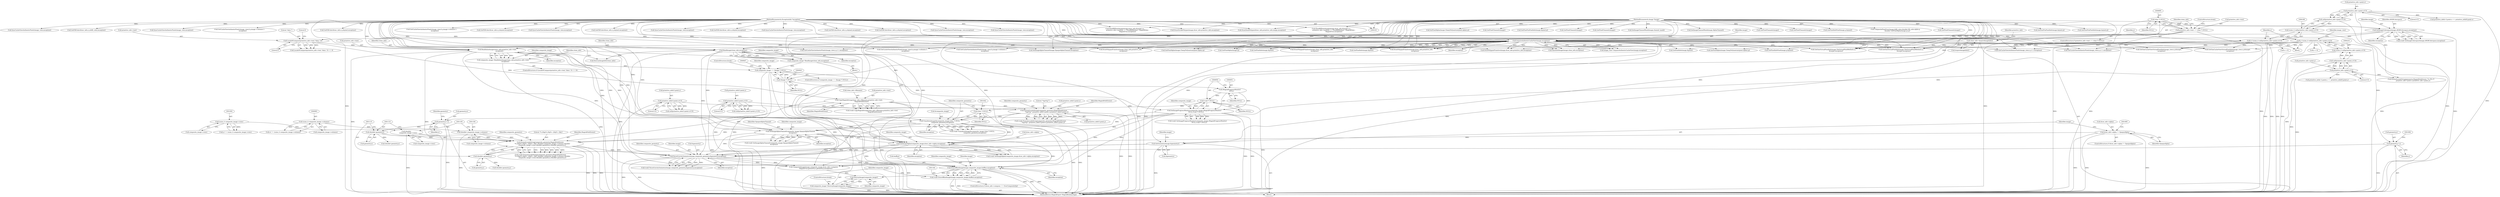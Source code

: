 digraph "0_ImageMagick_726812fa2fa7ce16bcf58f6e115f65427a1c0950_2@pointer" {
"1001165" [label="(Call,DrawAffineImage(image,composite_image,&affine,exception))"];
"1001121" [label="(Call,ParseGravityGeometry(image,composite_geometry,&geometry,exception))"];
"1001072" [label="(Call,SetGeometry(image,&geometry))"];
"1000221" [label="(Call,AcquireAuthenticCacheView(image,exception))"];
"1000188" [label="(Call,SetImageColorspace(image,sRGBColorspace,exception))"];
"1000104" [label="(MethodParameterIn,Image *image)"];
"1000107" [label="(MethodParameterIn,ExceptionInfo *exception)"];
"1001095" [label="(Call,FormatLocaleString(composite_geometry,MagickPathExtent,\n        \"%.20gx%.20g%+.20g%+.20g\",(double) composite_image->columns,(double)\n        composite_image->rows,(double) geometry.x,(double) geometry.y))"];
"1001038" [label="(Call,TransformImage(&composite_image,(char *) NULL,\n            composite_geometry,exception))"];
"1001041" [label="(Call,(char *) NULL)"];
"1000953" [label="(Call,(void *) NULL)"];
"1000950" [label="(Call,(MagickProgressMonitor)\n        NULL)"];
"1000942" [label="(Call,(Image *) NULL)"];
"1000894" [label="(Call,(char *) NULL)"];
"1001011" [label="(Call,FormatLocaleString(composite_geometry,MagickPathExtent,\n            \"%gx%g!\",primitive_info[1].point.x,primitive_info[1].point.y))"];
"1000922" [label="(Call,CopyMagickString(clone_info->filename,primitive_info->text,\n            MagickPathExtent))"];
"1000903" [label="(Call,LocaleNCompare(primitive_info->text,\"data:\",5))"];
"1000890" [label="(Call,primitive_info->text == (char *) NULL)"];
"1000961" [label="(Call,primitive_info[1].point.x-0.5)"];
"1000975" [label="(Call,primitive_info[1].point.y-0.5)"];
"1000932" [label="(Call,ReadImage(clone_info,exception))"];
"1000898" [label="(Call,clone_info=AcquireImageInfo())"];
"1000912" [label="(Call,ReadInlineImage(clone_info,primitive_info->text,\n          exception))"];
"1001099" [label="(Call,(double) composite_image->columns)"];
"1000992" [label="(Call,(ssize_t) composite_image->columns)"];
"1001104" [label="(Call,(double)\n        composite_image->rows)"];
"1001003" [label="(Call,(ssize_t) composite_image->rows)"];
"1001109" [label="(Call,(double) geometry.x)"];
"1001083" [label="(Call,geometry.x=x)"];
"1000195" [label="(Call,x=(ssize_t) ceil(primitive_info->point.x-0.5))"];
"1000197" [label="(Call,(ssize_t) ceil(primitive_info->point.x-0.5))"];
"1000199" [label="(Call,ceil(primitive_info->point.x-0.5))"];
"1000200" [label="(Call,primitive_info->point.x-0.5)"];
"1001114" [label="(Call,(double) geometry.y)"];
"1001088" [label="(Call,geometry.y=y)"];
"1000207" [label="(Call,y=(ssize_t) ceil(primitive_info->point.y-0.5))"];
"1000209" [label="(Call,(ssize_t) ceil(primitive_info->point.y-0.5))"];
"1000211" [label="(Call,ceil(primitive_info->point.y-0.5))"];
"1000212" [label="(Call,primitive_info->point.y-0.5)"];
"1001054" [label="(Call,SetImageAlphaChannel(composite_image,OpaqueAlphaChannel,\n          exception))"];
"1000948" [label="(Call,SetImageProgressMonitor(composite_image,(MagickProgressMonitor)\n        NULL,(void *) NULL))"];
"1000940" [label="(Call,composite_image == (Image *) NULL)"];
"1000910" [label="(Call,composite_image=ReadInlineImage(clone_info,primitive_info->text,\n          exception))"];
"1000930" [label="(Call,composite_image=ReadImage(clone_info,exception))"];
"1001066" [label="(Call,SetImageAlpha(composite_image,draw_info->alpha,exception))"];
"1001059" [label="(Call,draw_info->alpha != OpaqueAlpha)"];
"1001163" [label="(Call,(void) DrawAffineImage(image,composite_image,&affine,exception))"];
"1001190" [label="(Call,DestroyImage(composite_image))"];
"1001188" [label="(Call,composite_image=DestroyImage(composite_image))"];
"1001126" [label="(Identifier,exception)"];
"1000932" [label="(Call,ReadImage(clone_info,exception))"];
"1000393" [label="(Call,SyncCacheViewAuthenticPixels(image_view,exception))"];
"1000902" [label="(Call,LocaleNCompare(primitive_info->text,\"data:\",5) == 0)"];
"1000960" [label="(Call,ceil(primitive_info[1].point.x-0.5))"];
"1000894" [label="(Call,(char *) NULL)"];
"1000917" [label="(Identifier,exception)"];
"1000537" [label="(Call,GetFillColor(draw_info,x,y,&pixel,exception))"];
"1000908" [label="(Literal,5)"];
"1001145" [label="(Call,(double) geometry.y)"];
"1001170" [label="(Identifier,exception)"];
"1000912" [label="(Call,ReadInlineImage(clone_info,primitive_info->text,\n          exception))"];
"1001009" [label="(Call,(void) FormatLocaleString(composite_geometry,MagickPathExtent,\n            \"%gx%g!\",primitive_info[1].point.x,primitive_info[1].point.y))"];
"1000899" [label="(Identifier,clone_info)"];
"1000213" [label="(Call,primitive_info->point.y)"];
"1000189" [label="(Identifier,image)"];
"1000942" [label="(Call,(Image *) NULL)"];
"1001629" [label="(MethodReturn,MagickExport MagickBooleanType)"];
"1001073" [label="(Identifier,image)"];
"1001101" [label="(Call,composite_image->columns)"];
"1000870" [label="(Call,SyncCacheViewAuthenticPixels(image_view,exception))"];
"1000220" [label="(Identifier,image_view)"];
"1000904" [label="(Call,primitive_info->text)"];
"1000296" [label="(Call,GetOneCacheViewVirtualPixelInfo(image_view,x,y,&target,\n            exception))"];
"1000212" [label="(Call,primitive_info->point.y-0.5)"];
"1000269" [label="(Call,GetFillColor(draw_info,x,y,&pixel,exception))"];
"1000896" [label="(Identifier,NULL)"];
"1001090" [label="(Identifier,geometry)"];
"1000890" [label="(Call,primitive_info->text == (char *) NULL)"];
"1000201" [label="(Call,primitive_info->point.x)"];
"1000919" [label="(Block,)"];
"1000897" [label="(ControlStructure,break;)"];
"1001188" [label="(Call,composite_image=DestroyImage(composite_image))"];
"1000544" [label="(Call,SetPixelAlpha(image,ClampToQuantum(pixel.alpha),q))"];
"1001057" [label="(Identifier,exception)"];
"1000186" [label="(Call,(void) SetImageColorspace(image,sRGBColorspace,exception))"];
"1000380" [label="(Call,SetPixelAlpha(image,ClampToQuantum(pixel.alpha),q))"];
"1001111" [label="(Call,geometry.x)"];
"1001168" [label="(Call,&affine)"];
"1000937" [label="(Call,DestroyImageInfo(clone_info))"];
"1000930" [label="(Call,composite_image=ReadImage(clone_info,exception))"];
"1000221" [label="(Call,AcquireAuthenticCacheView(image,exception))"];
"1001003" [label="(Call,(ssize_t) composite_image->rows)"];
"1000907" [label="(Literal,\"data:\")"];
"1000209" [label="(Call,(ssize_t) ceil(primitive_info->point.y-0.5))"];
"1001014" [label="(Literal,\"%gx%g!\")"];
"1000913" [label="(Identifier,clone_info)"];
"1000195" [label="(Call,x=(ssize_t) ceil(primitive_info->point.x-0.5))"];
"1000206" [label="(Literal,0.5)"];
"1000370" [label="(Call,GetPixelChannels(image))"];
"1001060" [label="(Call,draw_info->alpha)"];
"1000208" [label="(Identifier,y)"];
"1000606" [label="(Call,SetPixelViaPixelInfo(image,&pixel,q))"];
"1000994" [label="(Call,composite_image->columns)"];
"1001055" [label="(Identifier,composite_image)"];
"1001015" [label="(Call,primitive_info[1].point.x)"];
"1001011" [label="(Call,FormatLocaleString(composite_geometry,MagickPathExtent,\n            \"%gx%g!\",primitive_info[1].point.x,primitive_info[1].point.y))"];
"1001039" [label="(Call,&composite_image)"];
"1000974" [label="(Call,ceil(primitive_info[1].point.y-0.5))"];
"1000922" [label="(Call,CopyMagickString(clone_info->filename,primitive_info->text,\n            MagickPathExtent))"];
"1000678" [label="(Call,GetPixelInfoPixel(image,q,&pixel))"];
"1001097" [label="(Identifier,MagickPathExtent)"];
"1000730" [label="(Call,GetOneVirtualPixelInfo(image,TileVirtualPixelMethod,x,y,\n            &target,exception))"];
"1000952" [label="(Identifier,NULL)"];
"1000276" [label="(Call,SetPixelAlpha(image,ClampToQuantum(pixel.alpha),q))"];
"1000599" [label="(Call,GetFillColor(draw_info,x,y,&pixel,exception))"];
"1000285" [label="(Call,SyncCacheViewAuthenticPixels(image_view,exception))"];
"1001136" [label="(Call,(double) geometry.x)"];
"1000255" [label="(Call,GetCacheViewAuthenticPixels(image_view,x,y,1,1,exception))"];
"1001190" [label="(Call,DestroyImage(composite_image))"];
"1000223" [label="(Identifier,exception)"];
"1000948" [label="(Call,SetImageProgressMonitor(composite_image,(MagickProgressMonitor)\n        NULL,(void *) NULL))"];
"1000553" [label="(Call,GetPixelChannels(image))"];
"1001480" [label="(Call,primitive_info[i-1].point.x == primitive_info[0].point.x)"];
"1000507" [label="(Call,GetCacheViewAuthenticPixels(image_view,0,y,image->columns,1,\n              exception))"];
"1001258" [label="(Call,GetPixelAlpha(image,q))"];
"1001036" [label="(Call,(void) TransformImage(&composite_image,(char *) NULL,\n            composite_geometry,exception))"];
"1000211" [label="(Call,ceil(primitive_info->point.y-0.5))"];
"1001157" [label="(ControlStructure,if (draw_info->compose == OverCompositeOp))"];
"1000801" [label="(Call,GetPixelInfo(image,&pixel))"];
"1001165" [label="(Call,DrawAffineImage(image,composite_image,&affine,exception))"];
"1001071" [label="(Identifier,exception)"];
"1000900" [label="(Call,AcquireImageInfo())"];
"1000990" [label="(Call,x1 != (ssize_t) composite_image->columns)"];
"1001056" [label="(Identifier,OpaqueAlphaChannel)"];
"1001068" [label="(Call,draw_info->alpha)"];
"1001409" [label="(Call,DrawPolygonPrimitive(image,clone_info,primitive_info,\n             exception))"];
"1001225" [label="(Call,GetCacheViewAuthenticPixels(image_view,x,y,1,1,exception))"];
"1001167" [label="(Identifier,composite_image)"];
"1000955" [label="(Identifier,NULL)"];
"1000920" [label="(Call,(void) CopyMagickString(clone_info->filename,primitive_info->text,\n            MagickPathExtent))"];
"1000941" [label="(Identifier,composite_image)"];
"1000196" [label="(Identifier,x)"];
"1001078" [label="(Identifier,image)"];
"1000822" [label="(Call,GetCacheViewAuthenticPixels(image_view,0,y,image->columns,1,\n              exception))"];
"1001264" [label="(Call,SyncCacheViewAuthenticPixels(image_view,exception))"];
"1000222" [label="(Identifier,image)"];
"1000929" [label="(Identifier,MagickPathExtent)"];
"1000911" [label="(Identifier,composite_image)"];
"1001096" [label="(Identifier,composite_geometry)"];
"1000191" [label="(Identifier,exception)"];
"1000219" [label="(Call,image_view=AcquireAuthenticCacheView(image,exception))"];
"1000903" [label="(Call,LocaleNCompare(primitive_info->text,\"data:\",5))"];
"1000946" [label="(Call,(void) SetImageProgressMonitor(composite_image,(MagickProgressMonitor)\n        NULL,(void *) NULL))"];
"1000945" [label="(ControlStructure,break;)"];
"1000866" [label="(Call,GetPixelChannels(image))"];
"1000953" [label="(Call,(void *) NULL)"];
"1000992" [label="(Call,(ssize_t) composite_image->columns)"];
"1000949" [label="(Identifier,composite_image)"];
"1001022" [label="(Call,primitive_info[1].point.y)"];
"1001581" [label="(Call,DrawPolygonPrimitive(image,clone_info,primitive_info,\n             exception))"];
"1000108" [label="(Block,)"];
"1001119" [label="(Call,(void) ParseGravityGeometry(image,composite_geometry,&geometry,exception))"];
"1000482" [label="(Call,SetImageChannelMask(image,channel_mask))"];
"1001013" [label="(Identifier,MagickPathExtent)"];
"1000891" [label="(Call,primitive_info->text)"];
"1001212" [label="(Call,x < 0)"];
"1001116" [label="(Call,geometry.y)"];
"1001552" [label="(Call,DrawPolygonPrimitive(image,draw_info,primitive_info,\n                exception))"];
"1000983" [label="(Literal,0.5)"];
"1000464" [label="(Call,FloodfillPaintImage(image,draw_info,&target,x,y,\n            primitive_info->method == FloodfillMethod ? MagickFalse :\n            MagickTrue,exception))"];
"1000557" [label="(Call,SyncCacheViewAuthenticPixels(image_view,exception))"];
"1001239" [label="(Call,GetFillColor(draw_info,x,y,&fill_color,exception))"];
"1001005" [label="(Call,composite_image->rows)"];
"1000962" [label="(Call,primitive_info[1].point.x)"];
"1000459" [label="(Call,SetImageChannelMask(image,AlphaChannel))"];
"1001104" [label="(Call,(double)\n        composite_image->rows)"];
"1001087" [label="(Identifier,x)"];
"1000694" [label="(Call,GetPixelChannels(image))"];
"1000190" [label="(Identifier,sRGBColorspace)"];
"1001063" [label="(Identifier,OpaqueAlpha)"];
"1000939" [label="(ControlStructure,if (composite_image == (Image *) NULL))"];
"1000715" [label="(Call,SyncCacheViewAuthenticPixels(image_view,exception))"];
"1001600" [label="(Call,DrawPolygonPrimitive(image,draw_info,primitive_info,exception))"];
"1000389" [label="(Call,GetPixelChannels(image))"];
"1000950" [label="(Call,(MagickProgressMonitor)\n        NULL)"];
"1000648" [label="(Call,GetCacheViewAuthenticPixels(image_view,0,y,image->columns,1,\n              exception))"];
"1001043" [label="(Identifier,NULL)"];
"1001072" [label="(Call,SetGeometry(image,&geometry))"];
"1001064" [label="(Call,(void) SetImageAlpha(composite_image,draw_info->alpha,exception))"];
"1000909" [label="(Literal,0)"];
"1000188" [label="(Call,SetImageColorspace(image,sRGBColorspace,exception))"];
"1000976" [label="(Call,primitive_info[1].point.y)"];
"1001041" [label="(Call,(char *) NULL)"];
"1000409" [label="(Call,GetOneVirtualPixelInfo(image,TileVirtualPixelMethod,x,y,\n            &target,exception))"];
"1001089" [label="(Call,geometry.y)"];
"1001592" [label="(Call,DrawStrokePolygon(image,draw_info,primitive_info,exception))"];
"1001066" [label="(Call,SetImageAlpha(composite_image,draw_info->alpha,exception))"];
"1001189" [label="(Identifier,composite_image)"];
"1000944" [label="(Identifier,NULL)"];
"1000940" [label="(Call,composite_image == (Image *) NULL)"];
"1001106" [label="(Call,composite_image->rows)"];
"1000199" [label="(Call,ceil(primitive_info->point.x-0.5))"];
"1000898" [label="(Call,clone_info=AcquireImageInfo())"];
"1000107" [label="(MethodParameterIn,ExceptionInfo *exception)"];
"1000207" [label="(Call,y=(ssize_t) ceil(primitive_info->point.y-0.5))"];
"1001420" [label="(Call,DrawDashPolygon(draw_info,primitive_info,image,exception))"];
"1000697" [label="(Call,GetFillColor(draw_info,x,y,&pixel,exception))"];
"1000581" [label="(Call,GetCacheViewAuthenticPixels(image_view,x,y,1,1,exception))"];
"1001059" [label="(Call,draw_info->alpha != OpaqueAlpha)"];
"1001163" [label="(Call,(void) DrawAffineImage(image,composite_image,&affine,exception))"];
"1001174" [label="(Call,CompositeImage(image,composite_image,draw_info->compose,\n          MagickTrue,geometry.x,geometry.y,exception))"];
"1000889" [label="(ControlStructure,if (primitive_info->text == (char *) NULL))"];
"1000324" [label="(Call,GetCacheViewAuthenticPixels(image_view,0,y,image->columns,1,\n              exception))"];
"1000104" [label="(MethodParameterIn,Image *image)"];
"1000881" [label="(Block,)"];
"1000910" [label="(Call,composite_image=ReadInlineImage(clone_info,primitive_info->text,\n          exception))"];
"1000914" [label="(Call,primitive_info->text)"];
"1001088" [label="(Call,geometry.y=y)"];
"1000218" [label="(Literal,0.5)"];
"1001098" [label="(Literal,\"%.20gx%.20g%+.20g%+.20g\")"];
"1000975" [label="(Call,primitive_info[1].point.y-0.5)"];
"1001052" [label="(Call,(void) SetImageAlphaChannel(composite_image,OpaqueAlphaChannel,\n          exception))"];
"1000905" [label="(Identifier,primitive_info)"];
"1000354" [label="(Call,GetPixelInfoPixel(image,q,&pixel))"];
"1001067" [label="(Identifier,composite_image)"];
"1001166" [label="(Identifier,image)"];
"1000961" [label="(Call,primitive_info[1].point.x-0.5)"];
"1001122" [label="(Identifier,image)"];
"1001124" [label="(Call,&geometry)"];
"1001199" [label="(Call,y < 0)"];
"1000936" [label="(Identifier,clone_info)"];
"1001300" [label="(Call,FormatLocaleString(geometry,MagickPathExtent,\"%+f%+f\",\n        primitive_info->point.x,primitive_info->point.y))"];
"1001093" [label="(Call,(void) FormatLocaleString(composite_geometry,MagickPathExtent,\n        \"%.20gx%.20g%+.20g%+.20g\",(double) composite_image->columns,(double)\n        composite_image->rows,(double) geometry.x,(double) geometry.y))"];
"1000926" [label="(Call,primitive_info->text)"];
"1001191" [label="(Identifier,composite_image)"];
"1001099" [label="(Call,(double) composite_image->columns)"];
"1001114" [label="(Call,(double) geometry.y)"];
"1001497" [label="(Call,primitive_info[i-1].point.y == primitive_info[0].point.y)"];
"1001246" [label="(Call,CompositePixelOver(image,&fill_color,(double) fill_color.alpha,q,\n        (double) GetPixelAlpha(image,q),q))"];
"1000969" [label="(Literal,0.5)"];
"1001192" [label="(ControlStructure,break;)"];
"1000711" [label="(Call,GetPixelChannels(image))"];
"1001109" [label="(Call,(double) geometry.x)"];
"1000933" [label="(Identifier,clone_info)"];
"1000595" [label="(Call,GetPixelInfo(image,&pixel))"];
"1000931" [label="(Identifier,composite_image)"];
"1001083" [label="(Call,geometry.x=x)"];
"1000780" [label="(Call,FloodfillPaintImage(image,draw_info,&target,x,y,\n            primitive_info->method == FloodfillMethod ? MagickFalse :\n            MagickTrue,exception))"];
"1001123" [label="(Identifier,composite_geometry)"];
"1001324" [label="(Call,AnnotateImage(image,clone_info,exception))"];
"1001095" [label="(Call,FormatLocaleString(composite_geometry,MagickPathExtent,\n        \"%.20gx%.20g%+.20g%+.20g\",(double) composite_image->columns,(double)\n        composite_image->rows,(double) geometry.x,(double) geometry.y))"];
"1000852" [label="(Call,GetFillColor(draw_info,x,y,&pixel,exception))"];
"1001045" [label="(Identifier,exception)"];
"1000303" [label="(Call,GetPixelInfo(image,&pixel))"];
"1001038" [label="(Call,TransformImage(&composite_image,(char *) NULL,\n            composite_geometry,exception))"];
"1000197" [label="(Call,(ssize_t) ceil(primitive_info->point.x-0.5))"];
"1000624" [label="(Call,GetOneCacheViewVirtualPixelInfo(image_view,x,y,&target,\n            exception))"];
"1001058" [label="(ControlStructure,if (draw_info->alpha != OpaqueAlpha))"];
"1001074" [label="(Call,&geometry)"];
"1001121" [label="(Call,ParseGravityGeometry(image,composite_geometry,&geometry,exception))"];
"1000923" [label="(Call,clone_info->filename)"];
"1001084" [label="(Call,geometry.x)"];
"1000200" [label="(Call,primitive_info->point.x-0.5)"];
"1001092" [label="(Identifier,y)"];
"1000239" [label="(Call,SetImageAlphaChannel(image,OpaqueAlphaChannel,exception))"];
"1000613" [label="(Call,SyncCacheViewAuthenticPixels(image_view,exception))"];
"1000704" [label="(Call,SetPixelViaPixelInfo(image,&pixel,q))"];
"1000934" [label="(Identifier,exception)"];
"1001001" [label="(Call,y1 != (ssize_t) composite_image->rows)"];
"1000859" [label="(Call,SetPixelViaPixelInfo(image,&pixel,q))"];
"1001044" [label="(Identifier,composite_geometry)"];
"1000373" [label="(Call,GetFillColor(draw_info,x,y,&pixel,exception))"];
"1001012" [label="(Identifier,composite_geometry)"];
"1001054" [label="(Call,SetImageAlphaChannel(composite_image,OpaqueAlphaChannel,\n          exception))"];
"1000901" [label="(ControlStructure,if (LocaleNCompare(primitive_info->text,\"data:\",5) == 0))"];
"1001165" -> "1001163"  [label="AST: "];
"1001165" -> "1001170"  [label="CFG: "];
"1001166" -> "1001165"  [label="AST: "];
"1001167" -> "1001165"  [label="AST: "];
"1001168" -> "1001165"  [label="AST: "];
"1001170" -> "1001165"  [label="AST: "];
"1001163" -> "1001165"  [label="CFG: "];
"1001165" -> "1001629"  [label="DDG: "];
"1001165" -> "1001629"  [label="DDG: "];
"1001165" -> "1001629"  [label="DDG: "];
"1001165" -> "1001163"  [label="DDG: "];
"1001165" -> "1001163"  [label="DDG: "];
"1001165" -> "1001163"  [label="DDG: "];
"1001165" -> "1001163"  [label="DDG: "];
"1001121" -> "1001165"  [label="DDG: "];
"1001121" -> "1001165"  [label="DDG: "];
"1000104" -> "1001165"  [label="DDG: "];
"1001054" -> "1001165"  [label="DDG: "];
"1001066" -> "1001165"  [label="DDG: "];
"1000948" -> "1001165"  [label="DDG: "];
"1000107" -> "1001165"  [label="DDG: "];
"1001165" -> "1001190"  [label="DDG: "];
"1001121" -> "1001119"  [label="AST: "];
"1001121" -> "1001126"  [label="CFG: "];
"1001122" -> "1001121"  [label="AST: "];
"1001123" -> "1001121"  [label="AST: "];
"1001124" -> "1001121"  [label="AST: "];
"1001126" -> "1001121"  [label="AST: "];
"1001119" -> "1001121"  [label="CFG: "];
"1001121" -> "1001629"  [label="DDG: "];
"1001121" -> "1001629"  [label="DDG: "];
"1001121" -> "1001119"  [label="DDG: "];
"1001121" -> "1001119"  [label="DDG: "];
"1001121" -> "1001119"  [label="DDG: "];
"1001121" -> "1001119"  [label="DDG: "];
"1001072" -> "1001121"  [label="DDG: "];
"1001072" -> "1001121"  [label="DDG: "];
"1000104" -> "1001121"  [label="DDG: "];
"1001095" -> "1001121"  [label="DDG: "];
"1001038" -> "1001121"  [label="DDG: "];
"1001054" -> "1001121"  [label="DDG: "];
"1000932" -> "1001121"  [label="DDG: "];
"1001066" -> "1001121"  [label="DDG: "];
"1000912" -> "1001121"  [label="DDG: "];
"1000107" -> "1001121"  [label="DDG: "];
"1001121" -> "1001174"  [label="DDG: "];
"1001121" -> "1001174"  [label="DDG: "];
"1001072" -> "1000881"  [label="AST: "];
"1001072" -> "1001074"  [label="CFG: "];
"1001073" -> "1001072"  [label="AST: "];
"1001074" -> "1001072"  [label="AST: "];
"1001078" -> "1001072"  [label="CFG: "];
"1001072" -> "1001629"  [label="DDG: "];
"1000221" -> "1001072"  [label="DDG: "];
"1000104" -> "1001072"  [label="DDG: "];
"1000221" -> "1000219"  [label="AST: "];
"1000221" -> "1000223"  [label="CFG: "];
"1000222" -> "1000221"  [label="AST: "];
"1000223" -> "1000221"  [label="AST: "];
"1000219" -> "1000221"  [label="CFG: "];
"1000221" -> "1001629"  [label="DDG: "];
"1000221" -> "1001629"  [label="DDG: "];
"1000221" -> "1000219"  [label="DDG: "];
"1000221" -> "1000219"  [label="DDG: "];
"1000188" -> "1000221"  [label="DDG: "];
"1000188" -> "1000221"  [label="DDG: "];
"1000104" -> "1000221"  [label="DDG: "];
"1000107" -> "1000221"  [label="DDG: "];
"1000221" -> "1000239"  [label="DDG: "];
"1000221" -> "1000239"  [label="DDG: "];
"1000221" -> "1000255"  [label="DDG: "];
"1000221" -> "1000276"  [label="DDG: "];
"1000221" -> "1000296"  [label="DDG: "];
"1000221" -> "1000303"  [label="DDG: "];
"1000221" -> "1000409"  [label="DDG: "];
"1000221" -> "1000409"  [label="DDG: "];
"1000221" -> "1000507"  [label="DDG: "];
"1000221" -> "1000544"  [label="DDG: "];
"1000221" -> "1000581"  [label="DDG: "];
"1000221" -> "1000595"  [label="DDG: "];
"1000221" -> "1000624"  [label="DDG: "];
"1000221" -> "1000678"  [label="DDG: "];
"1000221" -> "1000730"  [label="DDG: "];
"1000221" -> "1000730"  [label="DDG: "];
"1000221" -> "1000801"  [label="DDG: "];
"1000221" -> "1000822"  [label="DDG: "];
"1000221" -> "1000912"  [label="DDG: "];
"1000221" -> "1000932"  [label="DDG: "];
"1000221" -> "1001225"  [label="DDG: "];
"1000221" -> "1001258"  [label="DDG: "];
"1000221" -> "1001324"  [label="DDG: "];
"1000221" -> "1001324"  [label="DDG: "];
"1000221" -> "1001409"  [label="DDG: "];
"1000221" -> "1001409"  [label="DDG: "];
"1000221" -> "1001552"  [label="DDG: "];
"1000221" -> "1001552"  [label="DDG: "];
"1000221" -> "1001581"  [label="DDG: "];
"1000221" -> "1001581"  [label="DDG: "];
"1000221" -> "1001600"  [label="DDG: "];
"1000221" -> "1001600"  [label="DDG: "];
"1000188" -> "1000186"  [label="AST: "];
"1000188" -> "1000191"  [label="CFG: "];
"1000189" -> "1000188"  [label="AST: "];
"1000190" -> "1000188"  [label="AST: "];
"1000191" -> "1000188"  [label="AST: "];
"1000186" -> "1000188"  [label="CFG: "];
"1000188" -> "1001629"  [label="DDG: "];
"1000188" -> "1000186"  [label="DDG: "];
"1000188" -> "1000186"  [label="DDG: "];
"1000188" -> "1000186"  [label="DDG: "];
"1000104" -> "1000188"  [label="DDG: "];
"1000107" -> "1000188"  [label="DDG: "];
"1000104" -> "1000103"  [label="AST: "];
"1000104" -> "1001629"  [label="DDG: "];
"1000104" -> "1000239"  [label="DDG: "];
"1000104" -> "1000276"  [label="DDG: "];
"1000104" -> "1000303"  [label="DDG: "];
"1000104" -> "1000354"  [label="DDG: "];
"1000104" -> "1000370"  [label="DDG: "];
"1000104" -> "1000380"  [label="DDG: "];
"1000104" -> "1000389"  [label="DDG: "];
"1000104" -> "1000409"  [label="DDG: "];
"1000104" -> "1000459"  [label="DDG: "];
"1000104" -> "1000464"  [label="DDG: "];
"1000104" -> "1000482"  [label="DDG: "];
"1000104" -> "1000544"  [label="DDG: "];
"1000104" -> "1000553"  [label="DDG: "];
"1000104" -> "1000595"  [label="DDG: "];
"1000104" -> "1000606"  [label="DDG: "];
"1000104" -> "1000678"  [label="DDG: "];
"1000104" -> "1000694"  [label="DDG: "];
"1000104" -> "1000704"  [label="DDG: "];
"1000104" -> "1000711"  [label="DDG: "];
"1000104" -> "1000730"  [label="DDG: "];
"1000104" -> "1000780"  [label="DDG: "];
"1000104" -> "1000801"  [label="DDG: "];
"1000104" -> "1000859"  [label="DDG: "];
"1000104" -> "1000866"  [label="DDG: "];
"1000104" -> "1001174"  [label="DDG: "];
"1000104" -> "1001246"  [label="DDG: "];
"1000104" -> "1001258"  [label="DDG: "];
"1000104" -> "1001324"  [label="DDG: "];
"1000104" -> "1001409"  [label="DDG: "];
"1000104" -> "1001420"  [label="DDG: "];
"1000104" -> "1001552"  [label="DDG: "];
"1000104" -> "1001581"  [label="DDG: "];
"1000104" -> "1001592"  [label="DDG: "];
"1000104" -> "1001600"  [label="DDG: "];
"1000107" -> "1000103"  [label="AST: "];
"1000107" -> "1001629"  [label="DDG: "];
"1000107" -> "1000239"  [label="DDG: "];
"1000107" -> "1000255"  [label="DDG: "];
"1000107" -> "1000269"  [label="DDG: "];
"1000107" -> "1000285"  [label="DDG: "];
"1000107" -> "1000296"  [label="DDG: "];
"1000107" -> "1000324"  [label="DDG: "];
"1000107" -> "1000373"  [label="DDG: "];
"1000107" -> "1000393"  [label="DDG: "];
"1000107" -> "1000409"  [label="DDG: "];
"1000107" -> "1000464"  [label="DDG: "];
"1000107" -> "1000507"  [label="DDG: "];
"1000107" -> "1000537"  [label="DDG: "];
"1000107" -> "1000557"  [label="DDG: "];
"1000107" -> "1000581"  [label="DDG: "];
"1000107" -> "1000599"  [label="DDG: "];
"1000107" -> "1000613"  [label="DDG: "];
"1000107" -> "1000624"  [label="DDG: "];
"1000107" -> "1000648"  [label="DDG: "];
"1000107" -> "1000697"  [label="DDG: "];
"1000107" -> "1000715"  [label="DDG: "];
"1000107" -> "1000730"  [label="DDG: "];
"1000107" -> "1000780"  [label="DDG: "];
"1000107" -> "1000822"  [label="DDG: "];
"1000107" -> "1000852"  [label="DDG: "];
"1000107" -> "1000870"  [label="DDG: "];
"1000107" -> "1000912"  [label="DDG: "];
"1000107" -> "1000932"  [label="DDG: "];
"1000107" -> "1001038"  [label="DDG: "];
"1000107" -> "1001054"  [label="DDG: "];
"1000107" -> "1001066"  [label="DDG: "];
"1000107" -> "1001174"  [label="DDG: "];
"1000107" -> "1001225"  [label="DDG: "];
"1000107" -> "1001239"  [label="DDG: "];
"1000107" -> "1001264"  [label="DDG: "];
"1000107" -> "1001324"  [label="DDG: "];
"1000107" -> "1001409"  [label="DDG: "];
"1000107" -> "1001420"  [label="DDG: "];
"1000107" -> "1001552"  [label="DDG: "];
"1000107" -> "1001581"  [label="DDG: "];
"1000107" -> "1001592"  [label="DDG: "];
"1000107" -> "1001600"  [label="DDG: "];
"1001095" -> "1001093"  [label="AST: "];
"1001095" -> "1001114"  [label="CFG: "];
"1001096" -> "1001095"  [label="AST: "];
"1001097" -> "1001095"  [label="AST: "];
"1001098" -> "1001095"  [label="AST: "];
"1001099" -> "1001095"  [label="AST: "];
"1001104" -> "1001095"  [label="AST: "];
"1001109" -> "1001095"  [label="AST: "];
"1001114" -> "1001095"  [label="AST: "];
"1001093" -> "1001095"  [label="CFG: "];
"1001095" -> "1001629"  [label="DDG: "];
"1001095" -> "1001629"  [label="DDG: "];
"1001095" -> "1001629"  [label="DDG: "];
"1001095" -> "1001093"  [label="DDG: "];
"1001095" -> "1001093"  [label="DDG: "];
"1001095" -> "1001093"  [label="DDG: "];
"1001095" -> "1001093"  [label="DDG: "];
"1001095" -> "1001093"  [label="DDG: "];
"1001095" -> "1001093"  [label="DDG: "];
"1001095" -> "1001093"  [label="DDG: "];
"1001038" -> "1001095"  [label="DDG: "];
"1000922" -> "1001095"  [label="DDG: "];
"1001011" -> "1001095"  [label="DDG: "];
"1001099" -> "1001095"  [label="DDG: "];
"1001104" -> "1001095"  [label="DDG: "];
"1001109" -> "1001095"  [label="DDG: "];
"1001114" -> "1001095"  [label="DDG: "];
"1001038" -> "1001036"  [label="AST: "];
"1001038" -> "1001045"  [label="CFG: "];
"1001039" -> "1001038"  [label="AST: "];
"1001041" -> "1001038"  [label="AST: "];
"1001044" -> "1001038"  [label="AST: "];
"1001045" -> "1001038"  [label="AST: "];
"1001036" -> "1001038"  [label="CFG: "];
"1001038" -> "1001629"  [label="DDG: "];
"1001038" -> "1001629"  [label="DDG: "];
"1001038" -> "1001036"  [label="DDG: "];
"1001038" -> "1001036"  [label="DDG: "];
"1001038" -> "1001036"  [label="DDG: "];
"1001038" -> "1001036"  [label="DDG: "];
"1001041" -> "1001038"  [label="DDG: "];
"1001011" -> "1001038"  [label="DDG: "];
"1000932" -> "1001038"  [label="DDG: "];
"1000912" -> "1001038"  [label="DDG: "];
"1001038" -> "1001054"  [label="DDG: "];
"1001038" -> "1001066"  [label="DDG: "];
"1001041" -> "1001043"  [label="CFG: "];
"1001042" -> "1001041"  [label="AST: "];
"1001043" -> "1001041"  [label="AST: "];
"1001044" -> "1001041"  [label="CFG: "];
"1001041" -> "1001629"  [label="DDG: "];
"1000953" -> "1001041"  [label="DDG: "];
"1000953" -> "1000948"  [label="AST: "];
"1000953" -> "1000955"  [label="CFG: "];
"1000954" -> "1000953"  [label="AST: "];
"1000955" -> "1000953"  [label="AST: "];
"1000948" -> "1000953"  [label="CFG: "];
"1000953" -> "1001629"  [label="DDG: "];
"1000953" -> "1000948"  [label="DDG: "];
"1000950" -> "1000953"  [label="DDG: "];
"1000950" -> "1000948"  [label="AST: "];
"1000950" -> "1000952"  [label="CFG: "];
"1000951" -> "1000950"  [label="AST: "];
"1000952" -> "1000950"  [label="AST: "];
"1000954" -> "1000950"  [label="CFG: "];
"1000950" -> "1000948"  [label="DDG: "];
"1000942" -> "1000950"  [label="DDG: "];
"1000942" -> "1000940"  [label="AST: "];
"1000942" -> "1000944"  [label="CFG: "];
"1000943" -> "1000942"  [label="AST: "];
"1000944" -> "1000942"  [label="AST: "];
"1000940" -> "1000942"  [label="CFG: "];
"1000942" -> "1001629"  [label="DDG: "];
"1000942" -> "1000940"  [label="DDG: "];
"1000894" -> "1000942"  [label="DDG: "];
"1000894" -> "1000890"  [label="AST: "];
"1000894" -> "1000896"  [label="CFG: "];
"1000895" -> "1000894"  [label="AST: "];
"1000896" -> "1000894"  [label="AST: "];
"1000890" -> "1000894"  [label="CFG: "];
"1000894" -> "1001629"  [label="DDG: "];
"1000894" -> "1000890"  [label="DDG: "];
"1001011" -> "1001009"  [label="AST: "];
"1001011" -> "1001022"  [label="CFG: "];
"1001012" -> "1001011"  [label="AST: "];
"1001013" -> "1001011"  [label="AST: "];
"1001014" -> "1001011"  [label="AST: "];
"1001015" -> "1001011"  [label="AST: "];
"1001022" -> "1001011"  [label="AST: "];
"1001009" -> "1001011"  [label="CFG: "];
"1001011" -> "1001629"  [label="DDG: "];
"1001011" -> "1001629"  [label="DDG: "];
"1001011" -> "1001009"  [label="DDG: "];
"1001011" -> "1001009"  [label="DDG: "];
"1001011" -> "1001009"  [label="DDG: "];
"1001011" -> "1001009"  [label="DDG: "];
"1001011" -> "1001009"  [label="DDG: "];
"1000922" -> "1001011"  [label="DDG: "];
"1000961" -> "1001011"  [label="DDG: "];
"1000975" -> "1001011"  [label="DDG: "];
"1000922" -> "1000920"  [label="AST: "];
"1000922" -> "1000929"  [label="CFG: "];
"1000923" -> "1000922"  [label="AST: "];
"1000926" -> "1000922"  [label="AST: "];
"1000929" -> "1000922"  [label="AST: "];
"1000920" -> "1000922"  [label="CFG: "];
"1000922" -> "1001629"  [label="DDG: "];
"1000922" -> "1001629"  [label="DDG: "];
"1000922" -> "1001629"  [label="DDG: "];
"1000922" -> "1000920"  [label="DDG: "];
"1000922" -> "1000920"  [label="DDG: "];
"1000922" -> "1000920"  [label="DDG: "];
"1000903" -> "1000922"  [label="DDG: "];
"1000903" -> "1000902"  [label="AST: "];
"1000903" -> "1000908"  [label="CFG: "];
"1000904" -> "1000903"  [label="AST: "];
"1000907" -> "1000903"  [label="AST: "];
"1000908" -> "1000903"  [label="AST: "];
"1000909" -> "1000903"  [label="CFG: "];
"1000903" -> "1000902"  [label="DDG: "];
"1000903" -> "1000902"  [label="DDG: "];
"1000903" -> "1000902"  [label="DDG: "];
"1000890" -> "1000903"  [label="DDG: "];
"1000903" -> "1000912"  [label="DDG: "];
"1000890" -> "1000889"  [label="AST: "];
"1000891" -> "1000890"  [label="AST: "];
"1000897" -> "1000890"  [label="CFG: "];
"1000899" -> "1000890"  [label="CFG: "];
"1000890" -> "1001629"  [label="DDG: "];
"1000890" -> "1001629"  [label="DDG: "];
"1000890" -> "1001629"  [label="DDG: "];
"1000961" -> "1000960"  [label="AST: "];
"1000961" -> "1000969"  [label="CFG: "];
"1000962" -> "1000961"  [label="AST: "];
"1000969" -> "1000961"  [label="AST: "];
"1000960" -> "1000961"  [label="CFG: "];
"1000961" -> "1001629"  [label="DDG: "];
"1000961" -> "1000960"  [label="DDG: "];
"1000961" -> "1000960"  [label="DDG: "];
"1000975" -> "1000974"  [label="AST: "];
"1000975" -> "1000983"  [label="CFG: "];
"1000976" -> "1000975"  [label="AST: "];
"1000983" -> "1000975"  [label="AST: "];
"1000974" -> "1000975"  [label="CFG: "];
"1000975" -> "1001629"  [label="DDG: "];
"1000975" -> "1000974"  [label="DDG: "];
"1000975" -> "1000974"  [label="DDG: "];
"1000932" -> "1000930"  [label="AST: "];
"1000932" -> "1000934"  [label="CFG: "];
"1000933" -> "1000932"  [label="AST: "];
"1000934" -> "1000932"  [label="AST: "];
"1000930" -> "1000932"  [label="CFG: "];
"1000932" -> "1001629"  [label="DDG: "];
"1000932" -> "1000930"  [label="DDG: "];
"1000932" -> "1000930"  [label="DDG: "];
"1000898" -> "1000932"  [label="DDG: "];
"1000932" -> "1000937"  [label="DDG: "];
"1000932" -> "1001054"  [label="DDG: "];
"1000932" -> "1001066"  [label="DDG: "];
"1000898" -> "1000881"  [label="AST: "];
"1000898" -> "1000900"  [label="CFG: "];
"1000899" -> "1000898"  [label="AST: "];
"1000900" -> "1000898"  [label="AST: "];
"1000905" -> "1000898"  [label="CFG: "];
"1000898" -> "1001629"  [label="DDG: "];
"1000898" -> "1000912"  [label="DDG: "];
"1000912" -> "1000910"  [label="AST: "];
"1000912" -> "1000917"  [label="CFG: "];
"1000913" -> "1000912"  [label="AST: "];
"1000914" -> "1000912"  [label="AST: "];
"1000917" -> "1000912"  [label="AST: "];
"1000910" -> "1000912"  [label="CFG: "];
"1000912" -> "1001629"  [label="DDG: "];
"1000912" -> "1001629"  [label="DDG: "];
"1000912" -> "1000910"  [label="DDG: "];
"1000912" -> "1000910"  [label="DDG: "];
"1000912" -> "1000910"  [label="DDG: "];
"1000912" -> "1000937"  [label="DDG: "];
"1000912" -> "1001054"  [label="DDG: "];
"1000912" -> "1001066"  [label="DDG: "];
"1001099" -> "1001101"  [label="CFG: "];
"1001100" -> "1001099"  [label="AST: "];
"1001101" -> "1001099"  [label="AST: "];
"1001105" -> "1001099"  [label="CFG: "];
"1001099" -> "1001629"  [label="DDG: "];
"1000992" -> "1001099"  [label="DDG: "];
"1000992" -> "1000990"  [label="AST: "];
"1000992" -> "1000994"  [label="CFG: "];
"1000993" -> "1000992"  [label="AST: "];
"1000994" -> "1000992"  [label="AST: "];
"1000990" -> "1000992"  [label="CFG: "];
"1000992" -> "1000990"  [label="DDG: "];
"1001104" -> "1001106"  [label="CFG: "];
"1001105" -> "1001104"  [label="AST: "];
"1001106" -> "1001104"  [label="AST: "];
"1001110" -> "1001104"  [label="CFG: "];
"1001104" -> "1001629"  [label="DDG: "];
"1001003" -> "1001104"  [label="DDG: "];
"1001003" -> "1001001"  [label="AST: "];
"1001003" -> "1001005"  [label="CFG: "];
"1001004" -> "1001003"  [label="AST: "];
"1001005" -> "1001003"  [label="AST: "];
"1001001" -> "1001003"  [label="CFG: "];
"1001003" -> "1001001"  [label="DDG: "];
"1001109" -> "1001111"  [label="CFG: "];
"1001110" -> "1001109"  [label="AST: "];
"1001111" -> "1001109"  [label="AST: "];
"1001115" -> "1001109"  [label="CFG: "];
"1001083" -> "1001109"  [label="DDG: "];
"1001109" -> "1001136"  [label="DDG: "];
"1001083" -> "1000881"  [label="AST: "];
"1001083" -> "1001087"  [label="CFG: "];
"1001084" -> "1001083"  [label="AST: "];
"1001087" -> "1001083"  [label="AST: "];
"1001090" -> "1001083"  [label="CFG: "];
"1001083" -> "1001629"  [label="DDG: "];
"1000195" -> "1001083"  [label="DDG: "];
"1000195" -> "1000108"  [label="AST: "];
"1000195" -> "1000197"  [label="CFG: "];
"1000196" -> "1000195"  [label="AST: "];
"1000197" -> "1000195"  [label="AST: "];
"1000208" -> "1000195"  [label="CFG: "];
"1000195" -> "1001629"  [label="DDG: "];
"1000195" -> "1001629"  [label="DDG: "];
"1000197" -> "1000195"  [label="DDG: "];
"1000195" -> "1000255"  [label="DDG: "];
"1000195" -> "1000296"  [label="DDG: "];
"1000195" -> "1000409"  [label="DDG: "];
"1000195" -> "1000581"  [label="DDG: "];
"1000195" -> "1000624"  [label="DDG: "];
"1000195" -> "1000730"  [label="DDG: "];
"1000195" -> "1001212"  [label="DDG: "];
"1000197" -> "1000199"  [label="CFG: "];
"1000198" -> "1000197"  [label="AST: "];
"1000199" -> "1000197"  [label="AST: "];
"1000197" -> "1001629"  [label="DDG: "];
"1000199" -> "1000197"  [label="DDG: "];
"1000199" -> "1000200"  [label="CFG: "];
"1000200" -> "1000199"  [label="AST: "];
"1000199" -> "1001629"  [label="DDG: "];
"1000200" -> "1000199"  [label="DDG: "];
"1000200" -> "1000199"  [label="DDG: "];
"1000200" -> "1000206"  [label="CFG: "];
"1000201" -> "1000200"  [label="AST: "];
"1000206" -> "1000200"  [label="AST: "];
"1000200" -> "1001629"  [label="DDG: "];
"1000200" -> "1001300"  [label="DDG: "];
"1000200" -> "1001480"  [label="DDG: "];
"1001114" -> "1001116"  [label="CFG: "];
"1001115" -> "1001114"  [label="AST: "];
"1001116" -> "1001114"  [label="AST: "];
"1001088" -> "1001114"  [label="DDG: "];
"1001114" -> "1001145"  [label="DDG: "];
"1001088" -> "1000881"  [label="AST: "];
"1001088" -> "1001092"  [label="CFG: "];
"1001089" -> "1001088"  [label="AST: "];
"1001092" -> "1001088"  [label="AST: "];
"1001094" -> "1001088"  [label="CFG: "];
"1001088" -> "1001629"  [label="DDG: "];
"1000207" -> "1001088"  [label="DDG: "];
"1000207" -> "1000108"  [label="AST: "];
"1000207" -> "1000209"  [label="CFG: "];
"1000208" -> "1000207"  [label="AST: "];
"1000209" -> "1000207"  [label="AST: "];
"1000220" -> "1000207"  [label="CFG: "];
"1000207" -> "1001629"  [label="DDG: "];
"1000207" -> "1001629"  [label="DDG: "];
"1000209" -> "1000207"  [label="DDG: "];
"1000207" -> "1000255"  [label="DDG: "];
"1000207" -> "1000296"  [label="DDG: "];
"1000207" -> "1000409"  [label="DDG: "];
"1000207" -> "1000581"  [label="DDG: "];
"1000207" -> "1000624"  [label="DDG: "];
"1000207" -> "1000730"  [label="DDG: "];
"1000207" -> "1001199"  [label="DDG: "];
"1000209" -> "1000211"  [label="CFG: "];
"1000210" -> "1000209"  [label="AST: "];
"1000211" -> "1000209"  [label="AST: "];
"1000209" -> "1001629"  [label="DDG: "];
"1000211" -> "1000209"  [label="DDG: "];
"1000211" -> "1000212"  [label="CFG: "];
"1000212" -> "1000211"  [label="AST: "];
"1000211" -> "1001629"  [label="DDG: "];
"1000212" -> "1000211"  [label="DDG: "];
"1000212" -> "1000211"  [label="DDG: "];
"1000212" -> "1000218"  [label="CFG: "];
"1000213" -> "1000212"  [label="AST: "];
"1000218" -> "1000212"  [label="AST: "];
"1000212" -> "1001629"  [label="DDG: "];
"1000212" -> "1001300"  [label="DDG: "];
"1000212" -> "1001497"  [label="DDG: "];
"1001054" -> "1001052"  [label="AST: "];
"1001054" -> "1001057"  [label="CFG: "];
"1001055" -> "1001054"  [label="AST: "];
"1001056" -> "1001054"  [label="AST: "];
"1001057" -> "1001054"  [label="AST: "];
"1001052" -> "1001054"  [label="CFG: "];
"1001054" -> "1001629"  [label="DDG: "];
"1001054" -> "1001052"  [label="DDG: "];
"1001054" -> "1001052"  [label="DDG: "];
"1001054" -> "1001052"  [label="DDG: "];
"1000948" -> "1001054"  [label="DDG: "];
"1001054" -> "1001066"  [label="DDG: "];
"1001054" -> "1001066"  [label="DDG: "];
"1001054" -> "1001174"  [label="DDG: "];
"1000948" -> "1000946"  [label="AST: "];
"1000949" -> "1000948"  [label="AST: "];
"1000946" -> "1000948"  [label="CFG: "];
"1000948" -> "1001629"  [label="DDG: "];
"1000948" -> "1001629"  [label="DDG: "];
"1000948" -> "1000946"  [label="DDG: "];
"1000948" -> "1000946"  [label="DDG: "];
"1000948" -> "1000946"  [label="DDG: "];
"1000940" -> "1000948"  [label="DDG: "];
"1000948" -> "1001066"  [label="DDG: "];
"1000948" -> "1001174"  [label="DDG: "];
"1000940" -> "1000939"  [label="AST: "];
"1000941" -> "1000940"  [label="AST: "];
"1000945" -> "1000940"  [label="CFG: "];
"1000947" -> "1000940"  [label="CFG: "];
"1000940" -> "1001629"  [label="DDG: "];
"1000940" -> "1001629"  [label="DDG: "];
"1000940" -> "1001629"  [label="DDG: "];
"1000910" -> "1000940"  [label="DDG: "];
"1000930" -> "1000940"  [label="DDG: "];
"1000910" -> "1000901"  [label="AST: "];
"1000911" -> "1000910"  [label="AST: "];
"1000936" -> "1000910"  [label="CFG: "];
"1000910" -> "1001629"  [label="DDG: "];
"1000930" -> "1000919"  [label="AST: "];
"1000931" -> "1000930"  [label="AST: "];
"1000936" -> "1000930"  [label="CFG: "];
"1000930" -> "1001629"  [label="DDG: "];
"1001066" -> "1001064"  [label="AST: "];
"1001066" -> "1001071"  [label="CFG: "];
"1001067" -> "1001066"  [label="AST: "];
"1001068" -> "1001066"  [label="AST: "];
"1001071" -> "1001066"  [label="AST: "];
"1001064" -> "1001066"  [label="CFG: "];
"1001066" -> "1001629"  [label="DDG: "];
"1001066" -> "1001064"  [label="DDG: "];
"1001066" -> "1001064"  [label="DDG: "];
"1001066" -> "1001064"  [label="DDG: "];
"1001059" -> "1001066"  [label="DDG: "];
"1001066" -> "1001174"  [label="DDG: "];
"1001059" -> "1001058"  [label="AST: "];
"1001059" -> "1001063"  [label="CFG: "];
"1001060" -> "1001059"  [label="AST: "];
"1001063" -> "1001059"  [label="AST: "];
"1001065" -> "1001059"  [label="CFG: "];
"1001073" -> "1001059"  [label="CFG: "];
"1001059" -> "1001629"  [label="DDG: "];
"1001059" -> "1001629"  [label="DDG: "];
"1001059" -> "1001629"  [label="DDG: "];
"1001163" -> "1001157"  [label="AST: "];
"1001164" -> "1001163"  [label="AST: "];
"1001189" -> "1001163"  [label="CFG: "];
"1001163" -> "1001629"  [label="DDG: "];
"1001163" -> "1001629"  [label="DDG: "];
"1001190" -> "1001188"  [label="AST: "];
"1001190" -> "1001191"  [label="CFG: "];
"1001191" -> "1001190"  [label="AST: "];
"1001188" -> "1001190"  [label="CFG: "];
"1001190" -> "1001188"  [label="DDG: "];
"1001174" -> "1001190"  [label="DDG: "];
"1001188" -> "1000881"  [label="AST: "];
"1001189" -> "1001188"  [label="AST: "];
"1001192" -> "1001188"  [label="CFG: "];
"1001188" -> "1001629"  [label="DDG: "];
"1001188" -> "1001629"  [label="DDG: "];
}
